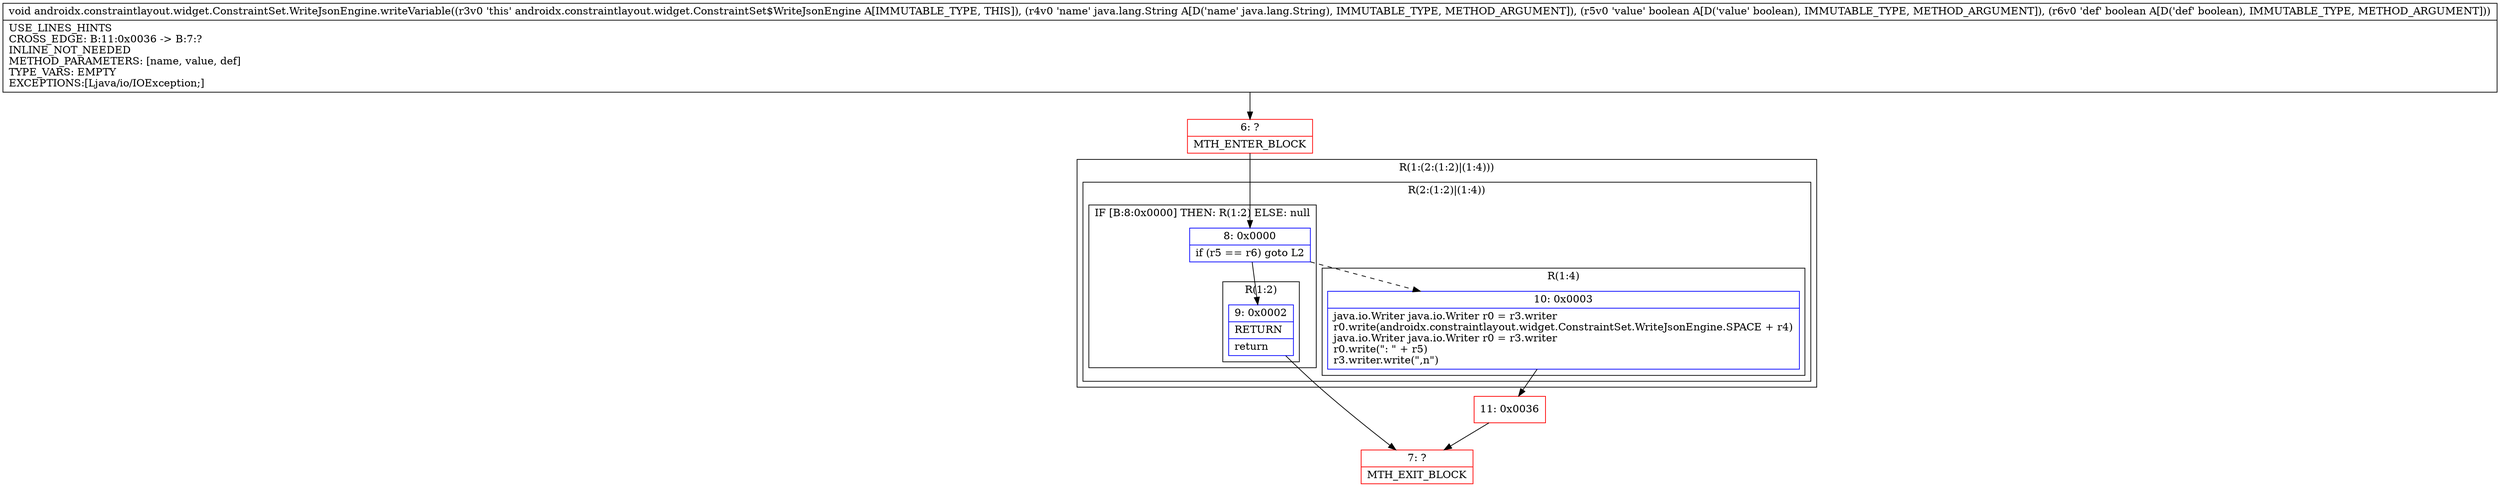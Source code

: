 digraph "CFG forandroidx.constraintlayout.widget.ConstraintSet.WriteJsonEngine.writeVariable(Ljava\/lang\/String;ZZ)V" {
subgraph cluster_Region_295315763 {
label = "R(1:(2:(1:2)|(1:4)))";
node [shape=record,color=blue];
subgraph cluster_Region_472048323 {
label = "R(2:(1:2)|(1:4))";
node [shape=record,color=blue];
subgraph cluster_IfRegion_1570193304 {
label = "IF [B:8:0x0000] THEN: R(1:2) ELSE: null";
node [shape=record,color=blue];
Node_8 [shape=record,label="{8\:\ 0x0000|if (r5 == r6) goto L2\l}"];
subgraph cluster_Region_2081943561 {
label = "R(1:2)";
node [shape=record,color=blue];
Node_9 [shape=record,label="{9\:\ 0x0002|RETURN\l|return\l}"];
}
}
subgraph cluster_Region_1520404660 {
label = "R(1:4)";
node [shape=record,color=blue];
Node_10 [shape=record,label="{10\:\ 0x0003|java.io.Writer java.io.Writer r0 = r3.writer\lr0.write(androidx.constraintlayout.widget.ConstraintSet.WriteJsonEngine.SPACE + r4)\ljava.io.Writer java.io.Writer r0 = r3.writer\lr0.write(\": \" + r5)\lr3.writer.write(\",n\")\l}"];
}
}
}
Node_6 [shape=record,color=red,label="{6\:\ ?|MTH_ENTER_BLOCK\l}"];
Node_7 [shape=record,color=red,label="{7\:\ ?|MTH_EXIT_BLOCK\l}"];
Node_11 [shape=record,color=red,label="{11\:\ 0x0036}"];
MethodNode[shape=record,label="{void androidx.constraintlayout.widget.ConstraintSet.WriteJsonEngine.writeVariable((r3v0 'this' androidx.constraintlayout.widget.ConstraintSet$WriteJsonEngine A[IMMUTABLE_TYPE, THIS]), (r4v0 'name' java.lang.String A[D('name' java.lang.String), IMMUTABLE_TYPE, METHOD_ARGUMENT]), (r5v0 'value' boolean A[D('value' boolean), IMMUTABLE_TYPE, METHOD_ARGUMENT]), (r6v0 'def' boolean A[D('def' boolean), IMMUTABLE_TYPE, METHOD_ARGUMENT]))  | USE_LINES_HINTS\lCROSS_EDGE: B:11:0x0036 \-\> B:7:?\lINLINE_NOT_NEEDED\lMETHOD_PARAMETERS: [name, value, def]\lTYPE_VARS: EMPTY\lEXCEPTIONS:[Ljava\/io\/IOException;]\l}"];
MethodNode -> Node_6;Node_8 -> Node_9;
Node_8 -> Node_10[style=dashed];
Node_9 -> Node_7;
Node_10 -> Node_11;
Node_6 -> Node_8;
Node_11 -> Node_7;
}

